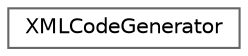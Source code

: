 digraph "Graphical Class Hierarchy"
{
 // INTERACTIVE_SVG=YES
 // LATEX_PDF_SIZE
  bgcolor="transparent";
  edge [fontname=Helvetica,fontsize=10,labelfontname=Helvetica,labelfontsize=10];
  node [fontname=Helvetica,fontsize=10,shape=box,height=0.2,width=0.4];
  rankdir="LR";
  Node0 [label="XMLCodeGenerator",height=0.2,width=0.4,color="grey40", fillcolor="white", style="filled",URL="$dd/d66/class_x_m_l_code_generator.html",tooltip=" "];
}

